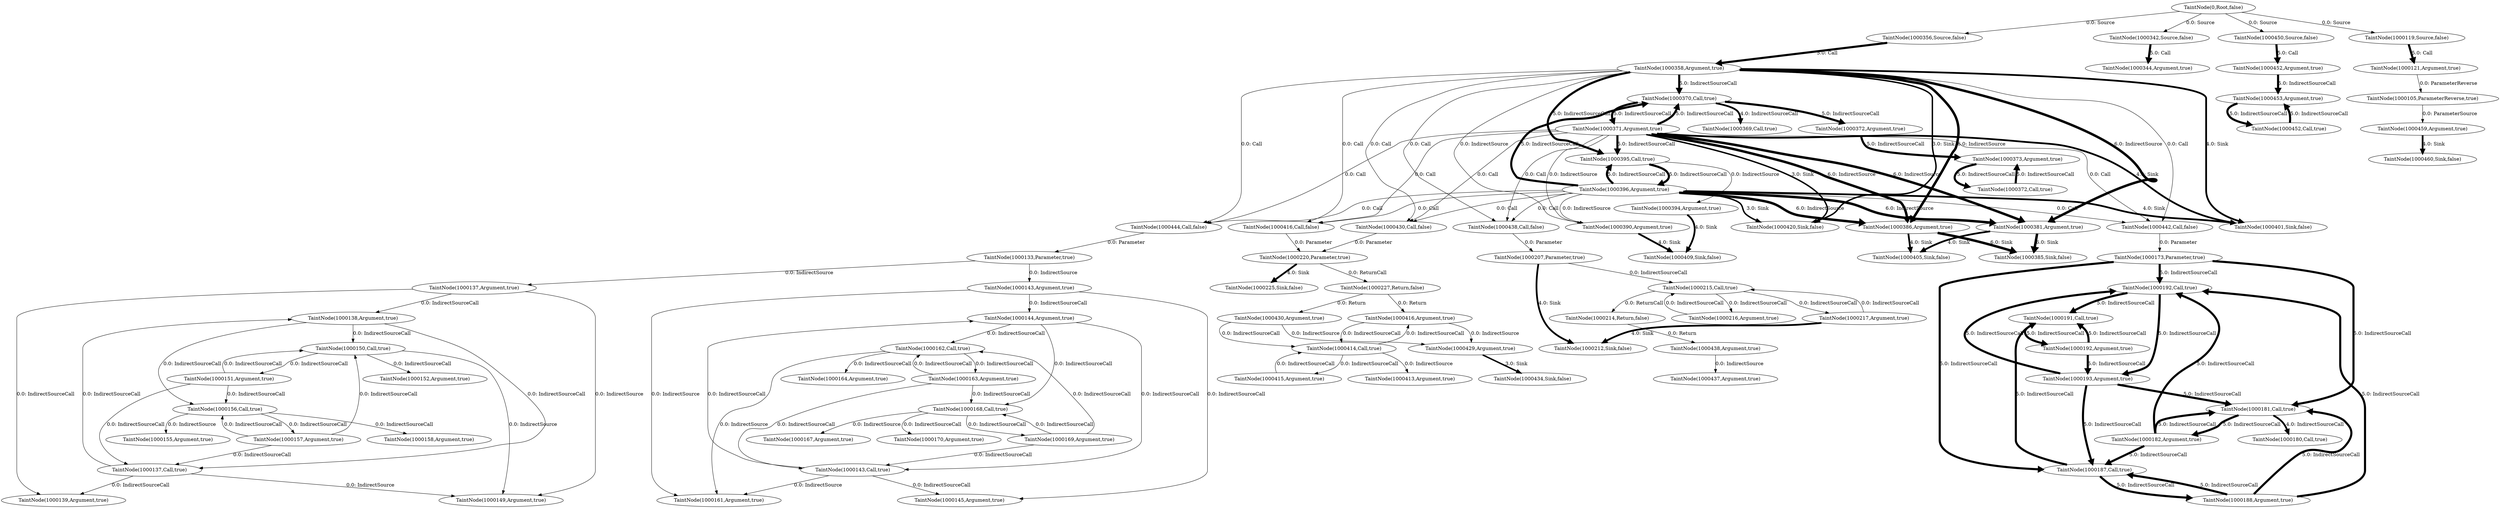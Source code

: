 digraph TaintDot {
	"TaintNode(1000358,Argument,true)" -> "TaintNode(1000401,Sink,false)" [label = "4.0: Sink", penwidth = 5.0]
	"TaintNode(1000169,Argument,true)" -> "TaintNode(1000162,Call,true)" [label = "0.0: IndirectSourceCall", penwidth = 1.0]
	"TaintNode(1000192,Call,true)" -> "TaintNode(1000191,Call,true)" [label = "5.0: IndirectSourceCall", penwidth = 6.0]
	"TaintNode(1000192,Argument,true)" -> "TaintNode(1000193,Argument,true)" [label = "5.0: IndirectSourceCall", penwidth = 6.0]
	"TaintNode(1000370,Call,true)" -> "TaintNode(1000371,Argument,true)" [label = "5.0: IndirectSourceCall", penwidth = 6.0]
	"TaintNode(1000371,Argument,true)" -> "TaintNode(1000370,Call,true)" [label = "5.0: IndirectSourceCall", penwidth = 6.0]
	"TaintNode(1000215,Call,true)" -> "TaintNode(1000214,Return,false)" [label = "0.0: ReturnCall", penwidth = 1.0]
	"TaintNode(1000182,Argument,true)" -> "TaintNode(1000192,Call,true)" [label = "5.0: IndirectSourceCall", penwidth = 6.0]
	"TaintNode(1000144,Argument,true)" -> "TaintNode(1000162,Call,true)" [label = "0.0: IndirectSourceCall", penwidth = 1.0]
	"TaintNode(1000173,Parameter,true)" -> "TaintNode(1000187,Call,true)" [label = "5.0: IndirectSourceCall", penwidth = 6.0]
	"TaintNode(1000144,Argument,true)" -> "TaintNode(1000143,Call,true)" [label = "0.0: IndirectSourceCall", penwidth = 1.0]
	"TaintNode(1000207,Parameter,true)" -> "TaintNode(1000215,Call,true)" [label = "0.0: IndirectSourceCall", penwidth = 1.0]
	"TaintNode(1000193,Argument,true)" -> "TaintNode(1000181,Call,true)" [label = "5.0: IndirectSourceCall", penwidth = 6.0]
	"TaintNode(1000215,Call,true)" -> "TaintNode(1000216,Argument,true)" [label = "0.0: IndirectSourceCall", penwidth = 1.0]
	"TaintNode(1000187,Call,true)" -> "TaintNode(1000191,Call,true)" [label = "5.0: IndirectSourceCall", penwidth = 6.0]
	"TaintNode(1000396,Argument,true)" -> "TaintNode(1000381,Argument,true)" [label = "6.0: IndirectSource", penwidth = 7.0]
	"TaintNode(1000150,Call,true)" -> "TaintNode(1000152,Argument,true)" [label = "0.0: IndirectSourceCall", penwidth = 1.0]
	"TaintNode(1000358,Argument,true)" -> "TaintNode(1000390,Argument,true)" [label = "0.0: IndirectSource", penwidth = 1.0]
	"TaintNode(1000386,Argument,true)" -> "TaintNode(1000385,Sink,false)" [label = "6.0: Sink", penwidth = 7.0]
	"TaintNode(1000371,Argument,true)" -> "TaintNode(1000442,Call,false)" [label = "0.0: Call", penwidth = 1.0]
	"TaintNode(1000137,Call,true)" -> "TaintNode(1000139,Argument,true)" [label = "0.0: IndirectSourceCall", penwidth = 1.0]
	"TaintNode(1000138,Argument,true)" -> "TaintNode(1000137,Call,true)" [label = "0.0: IndirectSourceCall", penwidth = 1.0]
	"TaintNode(1000138,Argument,true)" -> "TaintNode(1000156,Call,true)" [label = "0.0: IndirectSourceCall", penwidth = 1.0]
	"TaintNode(1000188,Argument,true)" -> "TaintNode(1000192,Call,true)" [label = "5.0: IndirectSourceCall", penwidth = 6.0]
	"TaintNode(0,Root,false)" -> "TaintNode(1000356,Source,false)" [label = "0.0: Source", penwidth = 1.0]
	"TaintNode(1000395,Call,true)" -> "TaintNode(1000396,Argument,true)" [label = "5.0: IndirectSourceCall", penwidth = 6.0]
	"TaintNode(1000143,Call,true)" -> "TaintNode(1000161,Argument,true)" [label = "0.0: IndirectSource", penwidth = 1.0]
	"TaintNode(1000173,Parameter,true)" -> "TaintNode(1000181,Call,true)" [label = "5.0: IndirectSourceCall", penwidth = 6.0]
	"TaintNode(1000414,Call,true)" -> "TaintNode(1000416,Argument,true)" [label = "0.0: IndirectSourceCall", penwidth = 1.0]
	"TaintNode(1000396,Argument,true)" -> "TaintNode(1000395,Call,true)" [label = "5.0: IndirectSourceCall", penwidth = 6.0]
	"TaintNode(1000396,Argument,true)" -> "TaintNode(1000370,Call,true)" [label = "5.0: IndirectSourceCall", penwidth = 6.0]
	"TaintNode(0,Root,false)" -> "TaintNode(1000342,Source,false)" [label = "0.0: Source", penwidth = 1.0]
	"TaintNode(1000156,Call,true)" -> "TaintNode(1000155,Argument,true)" [label = "0.0: IndirectSource", penwidth = 1.0]
	"TaintNode(1000358,Argument,true)" -> "TaintNode(1000430,Call,false)" [label = "0.0: Call", penwidth = 1.0]
	"TaintNode(1000358,Argument,true)" -> "TaintNode(1000381,Argument,true)" [label = "6.0: IndirectSource", penwidth = 7.0]
	"TaintNode(1000358,Argument,true)" -> "TaintNode(1000444,Call,false)" [label = "0.0: Call", penwidth = 1.0]
	"TaintNode(1000371,Argument,true)" -> "TaintNode(1000401,Sink,false)" [label = "4.0: Sink", penwidth = 5.0]
	"TaintNode(1000217,Argument,true)" -> "TaintNode(1000212,Sink,false)" [label = "4.0: Sink", penwidth = 5.0]
	"TaintNode(1000358,Argument,true)" -> "TaintNode(1000395,Call,true)" [label = "5.0: IndirectSourceCall", penwidth = 6.0]
	"TaintNode(1000182,Argument,true)" -> "TaintNode(1000187,Call,true)" [label = "5.0: IndirectSourceCall", penwidth = 6.0]
	"TaintNode(1000430,Call,false)" -> "TaintNode(1000220,Parameter,true)" [label = "0.0: Parameter", penwidth = 1.0]
	"TaintNode(1000157,Argument,true)" -> "TaintNode(1000156,Call,true)" [label = "0.0: IndirectSourceCall", penwidth = 1.0]
	"TaintNode(1000358,Argument,true)" -> "TaintNode(1000442,Call,false)" [label = "0.0: Call", penwidth = 1.0]
	"TaintNode(1000438,Argument,true)" -> "TaintNode(1000437,Argument,true)" [label = "0.0: IndirectSource", penwidth = 1.0]
	"TaintNode(1000358,Argument,true)" -> "TaintNode(1000438,Call,false)" [label = "0.0: Call", penwidth = 1.0]
	"TaintNode(1000173,Parameter,true)" -> "TaintNode(1000192,Call,true)" [label = "5.0: IndirectSourceCall", penwidth = 6.0]
	"TaintNode(1000396,Argument,true)" -> "TaintNode(1000444,Call,false)" [label = "0.0: Call", penwidth = 1.0]
	"TaintNode(1000371,Argument,true)" -> "TaintNode(1000444,Call,false)" [label = "0.0: Call", penwidth = 1.0]
	"TaintNode(1000358,Argument,true)" -> "TaintNode(1000386,Argument,true)" [label = "6.0: IndirectSource", penwidth = 7.0]
	"TaintNode(1000121,Argument,true)" -> "TaintNode(1000105,ParameterReverse,true)" [label = "0.0: ParameterReverse", penwidth = 1.0]
	"TaintNode(0,Root,false)" -> "TaintNode(1000450,Source,false)" [label = "0.0: Source", penwidth = 1.0]
	"TaintNode(1000342,Source,false)" -> "TaintNode(1000344,Argument,true)" [label = "5.0: Call", penwidth = 6.0]
	"TaintNode(1000371,Argument,true)" -> "TaintNode(1000430,Call,false)" [label = "0.0: Call", penwidth = 1.0]
	"TaintNode(1000356,Source,false)" -> "TaintNode(1000358,Argument,true)" [label = "5.0: Call", penwidth = 6.0]
	"TaintNode(1000137,Argument,true)" -> "TaintNode(1000139,Argument,true)" [label = "0.0: IndirectSourceCall", penwidth = 1.0]
	"TaintNode(1000416,Argument,true)" -> "TaintNode(1000429,Argument,true)" [label = "0.0: IndirectSource", penwidth = 1.0]
	"TaintNode(1000156,Call,true)" -> "TaintNode(1000158,Argument,true)" [label = "0.0: IndirectSourceCall", penwidth = 1.0]
	"TaintNode(1000416,Call,false)" -> "TaintNode(1000220,Parameter,true)" [label = "0.0: Parameter", penwidth = 1.0]
	"TaintNode(1000163,Argument,true)" -> "TaintNode(1000168,Call,true)" [label = "0.0: IndirectSourceCall", penwidth = 1.0]
	"TaintNode(1000138,Argument,true)" -> "TaintNode(1000150,Call,true)" [label = "0.0: IndirectSourceCall", penwidth = 1.0]
	"TaintNode(1000162,Call,true)" -> "TaintNode(1000163,Argument,true)" [label = "0.0: IndirectSourceCall", penwidth = 1.0]
	"TaintNode(1000371,Argument,true)" -> "TaintNode(1000416,Call,false)" [label = "0.0: Call", penwidth = 1.0]
	"TaintNode(1000381,Argument,true)" -> "TaintNode(1000405,Sink,false)" [label = "4.0: Sink", penwidth = 5.0]
	"TaintNode(1000168,Call,true)" -> "TaintNode(1000167,Argument,true)" [label = "0.0: IndirectSource", penwidth = 1.0]
	"TaintNode(1000168,Call,true)" -> "TaintNode(1000170,Argument,true)" [label = "0.0: IndirectSourceCall", penwidth = 1.0]
	"TaintNode(1000192,Argument,true)" -> "TaintNode(1000191,Call,true)" [label = "5.0: IndirectSourceCall", penwidth = 6.0]
	"TaintNode(1000169,Argument,true)" -> "TaintNode(1000168,Call,true)" [label = "0.0: IndirectSourceCall", penwidth = 1.0]
	"TaintNode(1000396,Argument,true)" -> "TaintNode(1000386,Argument,true)" [label = "6.0: IndirectSource", penwidth = 7.0]
	"TaintNode(1000414,Call,true)" -> "TaintNode(1000413,Argument,true)" [label = "0.0: IndirectSource", penwidth = 1.0]
	"TaintNode(1000416,Argument,true)" -> "TaintNode(1000414,Call,true)" [label = "0.0: IndirectSourceCall", penwidth = 1.0]
	"TaintNode(1000396,Argument,true)" -> "TaintNode(1000430,Call,false)" [label = "0.0: Call", penwidth = 1.0]
	"TaintNode(1000371,Argument,true)" -> "TaintNode(1000420,Sink,false)" [label = "3.0: Sink", penwidth = 4.0]
	"TaintNode(1000371,Argument,true)" -> "TaintNode(1000381,Argument,true)" [label = "6.0: IndirectSource", penwidth = 7.0]
	"TaintNode(1000143,Argument,true)" -> "TaintNode(1000145,Argument,true)" [label = "0.0: IndirectSourceCall", penwidth = 1.0]
	"TaintNode(1000168,Call,true)" -> "TaintNode(1000169,Argument,true)" [label = "0.0: IndirectSourceCall", penwidth = 1.0]
	"TaintNode(1000372,Call,true)" -> "TaintNode(1000373,Argument,true)" [label = "5.0: IndirectSourceCall", penwidth = 6.0]
	"TaintNode(1000193,Argument,true)" -> "TaintNode(1000187,Call,true)" [label = "5.0: IndirectSourceCall", penwidth = 6.0]
	"TaintNode(1000137,Call,true)" -> "TaintNode(1000149,Argument,true)" [label = "0.0: IndirectSource", penwidth = 1.0]
	"TaintNode(1000358,Argument,true)" -> "TaintNode(1000370,Call,true)" [label = "5.0: IndirectSourceCall", penwidth = 6.0]
	"TaintNode(1000193,Argument,true)" -> "TaintNode(1000192,Call,true)" [label = "5.0: IndirectSourceCall", penwidth = 6.0]
	"TaintNode(1000381,Argument,true)" -> "TaintNode(1000385,Sink,false)" [label = "6.0: Sink", penwidth = 7.0]
	"TaintNode(1000157,Argument,true)" -> "TaintNode(1000137,Call,true)" [label = "0.0: IndirectSourceCall", penwidth = 1.0]
	"TaintNode(1000358,Argument,true)" -> "TaintNode(1000416,Call,false)" [label = "0.0: Call", penwidth = 1.0]
	"TaintNode(1000163,Argument,true)" -> "TaintNode(1000143,Call,true)" [label = "0.0: IndirectSourceCall", penwidth = 1.0]
	"TaintNode(1000192,Call,true)" -> "TaintNode(1000193,Argument,true)" [label = "5.0: IndirectSourceCall", penwidth = 6.0]
	"TaintNode(1000459,Argument,true)" -> "TaintNode(1000460,Sink,false)" [label = "4.0: Sink", penwidth = 5.0]
	"TaintNode(1000396,Argument,true)" -> "TaintNode(1000420,Sink,false)" [label = "3.0: Sink", penwidth = 4.0]
	"TaintNode(1000169,Argument,true)" -> "TaintNode(1000143,Call,true)" [label = "0.0: IndirectSourceCall", penwidth = 1.0]
	"TaintNode(1000105,ParameterReverse,true)" -> "TaintNode(1000459,Argument,true)" [label = "0.0: ParameterSource", penwidth = 1.0]
	"TaintNode(1000396,Argument,true)" -> "TaintNode(1000442,Call,false)" [label = "0.0: Call", penwidth = 1.0]
	"TaintNode(1000163,Argument,true)" -> "TaintNode(1000162,Call,true)" [label = "0.0: IndirectSourceCall", penwidth = 1.0]
	"TaintNode(1000370,Call,true)" -> "TaintNode(1000372,Argument,true)" [label = "5.0: IndirectSourceCall", penwidth = 6.0]
	"TaintNode(1000394,Argument,true)" -> "TaintNode(1000409,Sink,false)" [label = "4.0: Sink", penwidth = 5.0]
	"TaintNode(1000150,Call,true)" -> "TaintNode(1000149,Argument,true)" [label = "0.0: IndirectSource", penwidth = 1.0]
	"TaintNode(1000151,Argument,true)" -> "TaintNode(1000150,Call,true)" [label = "0.0: IndirectSourceCall", penwidth = 1.0]
	"TaintNode(1000430,Argument,true)" -> "TaintNode(1000414,Call,true)" [label = "0.0: IndirectSourceCall", penwidth = 1.0]
	"TaintNode(1000396,Argument,true)" -> "TaintNode(1000416,Call,false)" [label = "0.0: Call", penwidth = 1.0]
	"TaintNode(1000188,Argument,true)" -> "TaintNode(1000187,Call,true)" [label = "5.0: IndirectSourceCall", penwidth = 6.0]
	"TaintNode(1000157,Argument,true)" -> "TaintNode(1000150,Call,true)" [label = "0.0: IndirectSourceCall", penwidth = 1.0]
	"TaintNode(1000162,Call,true)" -> "TaintNode(1000164,Argument,true)" [label = "0.0: IndirectSourceCall", penwidth = 1.0]
	"TaintNode(1000371,Argument,true)" -> "TaintNode(1000390,Argument,true)" [label = "0.0: IndirectSource", penwidth = 1.0]
	"TaintNode(1000181,Call,true)" -> "TaintNode(1000180,Call,true)" [label = "4.0: IndirectSourceCall", penwidth = 5.0]
	"TaintNode(1000450,Source,false)" -> "TaintNode(1000452,Argument,true)" [label = "5.0: Call", penwidth = 6.0]
	"TaintNode(1000119,Source,false)" -> "TaintNode(1000121,Argument,true)" [label = "5.0: Call", penwidth = 6.0]
	"TaintNode(1000452,Call,true)" -> "TaintNode(1000453,Argument,true)" [label = "5.0: IndirectSourceCall", penwidth = 6.0]
	"TaintNode(1000453,Argument,true)" -> "TaintNode(1000452,Call,true)" [label = "5.0: IndirectSourceCall", penwidth = 6.0]
	"TaintNode(1000151,Argument,true)" -> "TaintNode(1000156,Call,true)" [label = "0.0: IndirectSourceCall", penwidth = 1.0]
	"TaintNode(1000220,Parameter,true)" -> "TaintNode(1000225,Sink,false)" [label = "4.0: Sink", penwidth = 5.0]
	"TaintNode(1000396,Argument,true)" -> "TaintNode(1000438,Call,false)" [label = "0.0: Call", penwidth = 1.0]
	"TaintNode(1000396,Argument,true)" -> "TaintNode(1000401,Sink,false)" [label = "4.0: Sink", penwidth = 5.0]
	"TaintNode(1000182,Argument,true)" -> "TaintNode(1000181,Call,true)" [label = "5.0: IndirectSourceCall", penwidth = 6.0]
	"TaintNode(1000442,Call,false)" -> "TaintNode(1000173,Parameter,true)" [label = "0.0: Parameter", penwidth = 1.0]
	"TaintNode(1000151,Argument,true)" -> "TaintNode(1000137,Call,true)" [label = "0.0: IndirectSourceCall", penwidth = 1.0]
	"TaintNode(1000452,Argument,true)" -> "TaintNode(1000453,Argument,true)" [label = "5.0: IndirectSourceCall", penwidth = 6.0]
	"TaintNode(1000429,Argument,true)" -> "TaintNode(1000434,Sink,false)" [label = "3.0: Sink", penwidth = 4.0]
	"TaintNode(1000215,Call,true)" -> "TaintNode(1000217,Argument,true)" [label = "0.0: IndirectSourceCall", penwidth = 1.0]
	"TaintNode(1000373,Argument,true)" -> "TaintNode(1000372,Call,true)" [label = "5.0: IndirectSourceCall", penwidth = 6.0]
	"TaintNode(1000396,Argument,true)" -> "TaintNode(1000390,Argument,true)" [label = "0.0: IndirectSource", penwidth = 1.0]
	"TaintNode(1000150,Call,true)" -> "TaintNode(1000151,Argument,true)" [label = "0.0: IndirectSourceCall", penwidth = 1.0]
	"TaintNode(1000162,Call,true)" -> "TaintNode(1000161,Argument,true)" [label = "0.0: IndirectSource", penwidth = 1.0]
	"TaintNode(1000390,Argument,true)" -> "TaintNode(1000409,Sink,false)" [label = "4.0: Sink", penwidth = 5.0]
	"TaintNode(1000438,Call,false)" -> "TaintNode(1000207,Parameter,true)" [label = "0.0: Parameter", penwidth = 1.0]
	"TaintNode(1000216,Argument,true)" -> "TaintNode(1000215,Call,true)" [label = "0.0: IndirectSourceCall", penwidth = 1.0]
	"TaintNode(1000414,Call,true)" -> "TaintNode(1000415,Argument,true)" [label = "0.0: IndirectSourceCall", penwidth = 1.0]
	"TaintNode(1000144,Argument,true)" -> "TaintNode(1000168,Call,true)" [label = "0.0: IndirectSourceCall", penwidth = 1.0]
	"TaintNode(1000137,Argument,true)" -> "TaintNode(1000138,Argument,true)" [label = "0.0: IndirectSourceCall", penwidth = 1.0]
	"TaintNode(0,Root,false)" -> "TaintNode(1000119,Source,false)" [label = "0.0: Source", penwidth = 1.0]
	"TaintNode(1000395,Call,true)" -> "TaintNode(1000394,Argument,true)" [label = "0.0: IndirectSource", penwidth = 1.0]
	"TaintNode(1000227,Return,false)" -> "TaintNode(1000430,Argument,true)" [label = "0.0: Return", penwidth = 1.0]
	"TaintNode(1000214,Return,false)" -> "TaintNode(1000438,Argument,true)" [label = "0.0: Return", penwidth = 1.0]
	"TaintNode(1000133,Parameter,true)" -> "TaintNode(1000143,Argument,true)" [label = "0.0: IndirectSource", penwidth = 1.0]
	"TaintNode(1000143,Call,true)" -> "TaintNode(1000145,Argument,true)" [label = "0.0: IndirectSourceCall", penwidth = 1.0]
	"TaintNode(1000220,Parameter,true)" -> "TaintNode(1000227,Return,false)" [label = "0.0: ReturnCall", penwidth = 1.0]
	"TaintNode(1000188,Argument,true)" -> "TaintNode(1000181,Call,true)" [label = "5.0: IndirectSourceCall", penwidth = 6.0]
	"TaintNode(1000372,Argument,true)" -> "TaintNode(1000373,Argument,true)" [label = "5.0: IndirectSourceCall", penwidth = 6.0]
	"TaintNode(1000371,Argument,true)" -> "TaintNode(1000386,Argument,true)" [label = "6.0: IndirectSource", penwidth = 7.0]
	"TaintNode(1000217,Argument,true)" -> "TaintNode(1000215,Call,true)" [label = "0.0: IndirectSourceCall", penwidth = 1.0]
	"TaintNode(1000430,Argument,true)" -> "TaintNode(1000429,Argument,true)" [label = "0.0: IndirectSource", penwidth = 1.0]
	"TaintNode(1000137,Call,true)" -> "TaintNode(1000138,Argument,true)" [label = "0.0: IndirectSourceCall", penwidth = 1.0]
	"TaintNode(1000227,Return,false)" -> "TaintNode(1000416,Argument,true)" [label = "0.0: Return", penwidth = 1.0]
	"TaintNode(1000415,Argument,true)" -> "TaintNode(1000414,Call,true)" [label = "0.0: IndirectSourceCall", penwidth = 1.0]
	"TaintNode(1000187,Call,true)" -> "TaintNode(1000188,Argument,true)" [label = "5.0: IndirectSourceCall", penwidth = 6.0]
	"TaintNode(1000191,Call,true)" -> "TaintNode(1000192,Argument,true)" [label = "5.0: IndirectSourceCall", penwidth = 6.0]
	"TaintNode(1000143,Argument,true)" -> "TaintNode(1000161,Argument,true)" [label = "0.0: IndirectSource", penwidth = 1.0]
	"TaintNode(1000207,Parameter,true)" -> "TaintNode(1000212,Sink,false)" [label = "4.0: Sink", penwidth = 5.0]
	"TaintNode(1000156,Call,true)" -> "TaintNode(1000157,Argument,true)" [label = "0.0: IndirectSourceCall", penwidth = 1.0]
	"TaintNode(1000143,Call,true)" -> "TaintNode(1000144,Argument,true)" [label = "0.0: IndirectSourceCall", penwidth = 1.0]
	"TaintNode(1000371,Argument,true)" -> "TaintNode(1000395,Call,true)" [label = "5.0: IndirectSourceCall", penwidth = 6.0]
	"TaintNode(1000370,Call,true)" -> "TaintNode(1000369,Call,true)" [label = "4.0: IndirectSourceCall", penwidth = 5.0]
	"TaintNode(1000358,Argument,true)" -> "TaintNode(1000420,Sink,false)" [label = "3.0: Sink", penwidth = 4.0]
	"TaintNode(1000371,Argument,true)" -> "TaintNode(1000438,Call,false)" [label = "0.0: Call", penwidth = 1.0]
	"TaintNode(1000137,Argument,true)" -> "TaintNode(1000149,Argument,true)" [label = "0.0: IndirectSource", penwidth = 1.0]
	"TaintNode(1000181,Call,true)" -> "TaintNode(1000182,Argument,true)" [label = "5.0: IndirectSourceCall", penwidth = 6.0]
	"TaintNode(1000143,Argument,true)" -> "TaintNode(1000144,Argument,true)" [label = "0.0: IndirectSourceCall", penwidth = 1.0]
	"TaintNode(1000444,Call,false)" -> "TaintNode(1000133,Parameter,true)" [label = "0.0: Parameter", penwidth = 1.0]
	"TaintNode(1000133,Parameter,true)" -> "TaintNode(1000137,Argument,true)" [label = "0.0: IndirectSource", penwidth = 1.0]
	"TaintNode(1000386,Argument,true)" -> "TaintNode(1000405,Sink,false)" [label = "4.0: Sink", penwidth = 5.0]
}